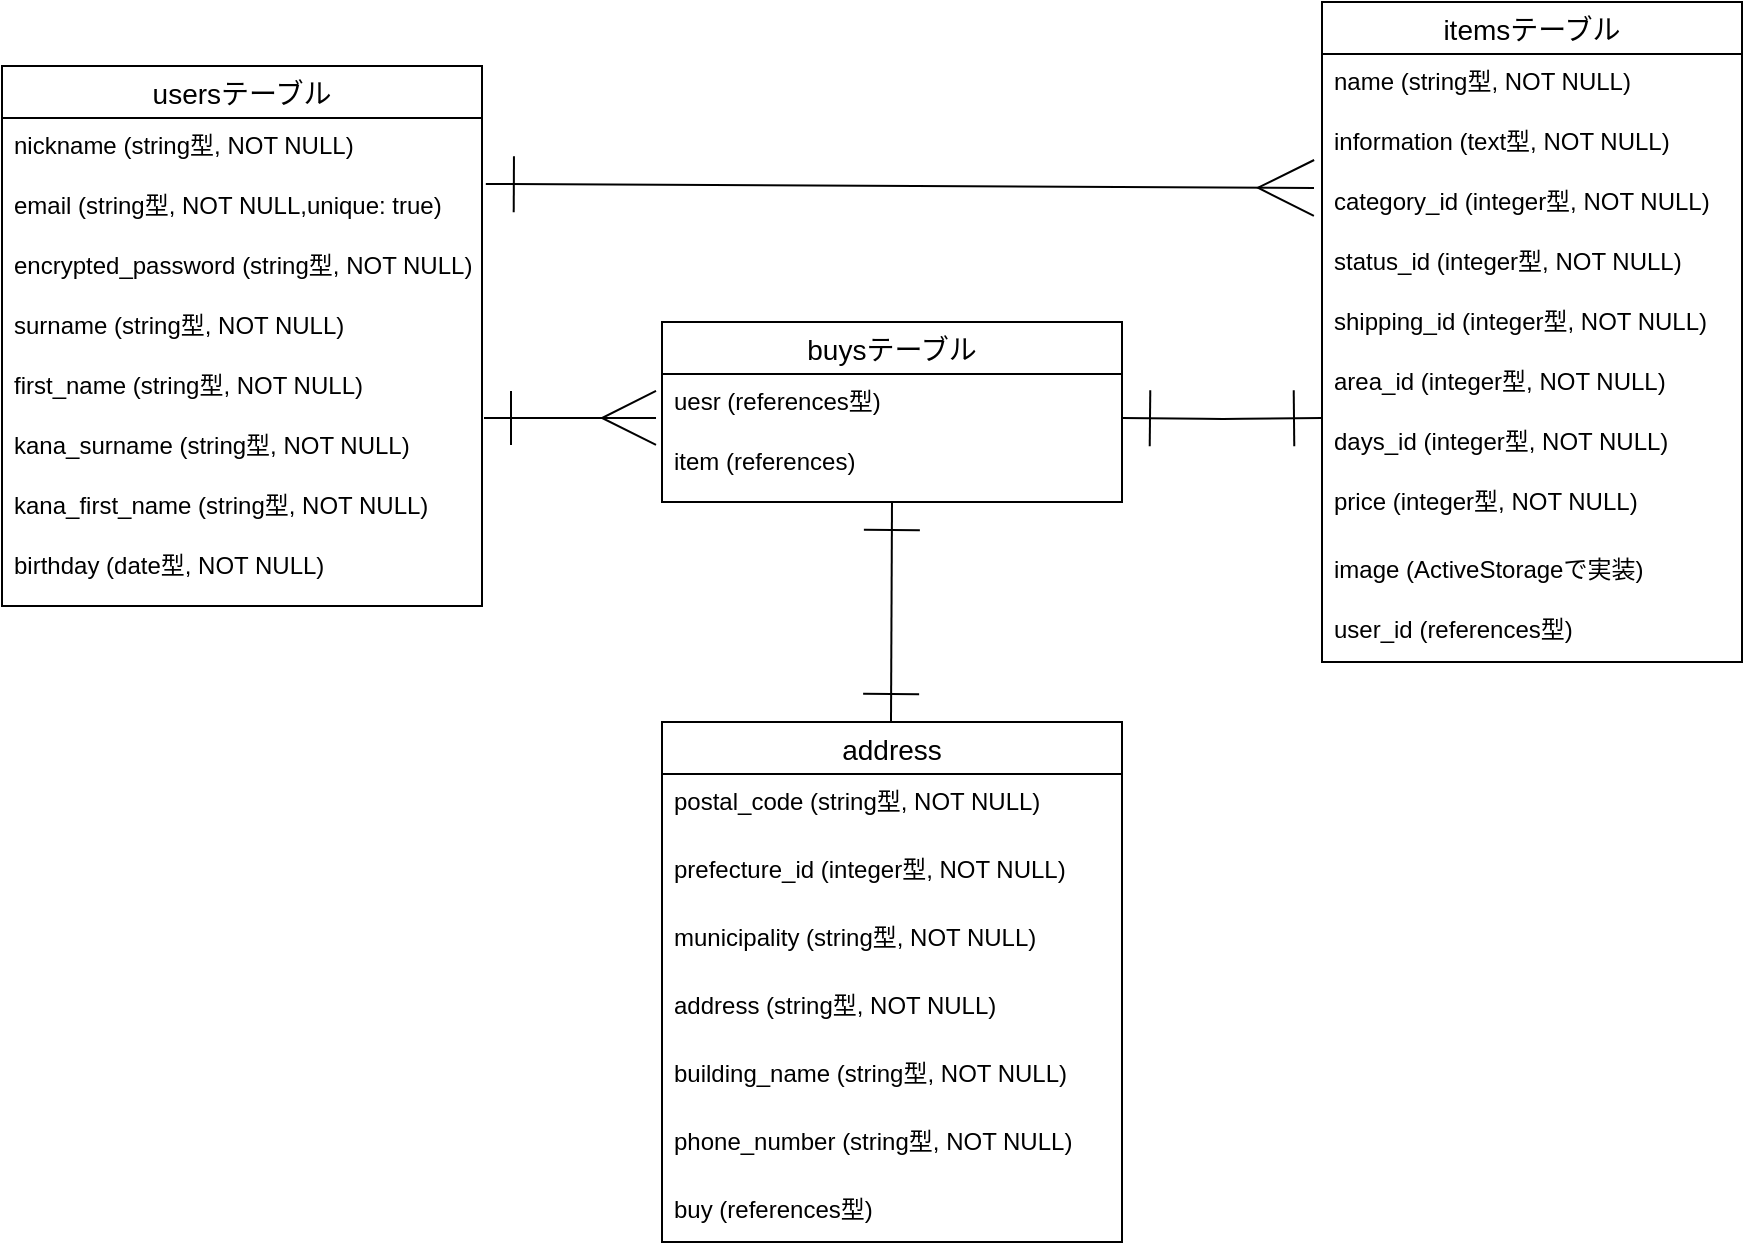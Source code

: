 <mxfile>
    <diagram id="mZocw0sP2FYobTjbVjlg" name="ページ1">
        <mxGraphModel dx="1614" dy="680" grid="1" gridSize="10" guides="1" tooltips="1" connect="1" arrows="1" fold="1" page="1" pageScale="1" pageWidth="827" pageHeight="1169" math="0" shadow="0">
            <root>
                <mxCell id="0"/>
                <mxCell id="1" parent="0"/>
                <mxCell id="2" value="usersテーブル" style="swimlane;fontStyle=0;childLayout=stackLayout;horizontal=1;startSize=26;horizontalStack=0;resizeParent=1;resizeParentMax=0;resizeLast=0;collapsible=1;marginBottom=0;align=center;fontSize=14;" parent="1" vertex="1">
                    <mxGeometry x="-60" y="152" width="240" height="270" as="geometry">
                        <mxRectangle x="90" y="240" width="120" height="26" as="alternateBounds"/>
                    </mxGeometry>
                </mxCell>
                <mxCell id="3" value="nickname (string型, NOT NULL)&#10;&#10;&#10;" style="text;strokeColor=none;fillColor=none;spacingLeft=4;spacingRight=4;overflow=hidden;rotatable=0;points=[[0,0.5],[1,0.5]];portConstraint=eastwest;fontSize=12;" parent="2" vertex="1">
                    <mxGeometry y="26" width="240" height="30" as="geometry"/>
                </mxCell>
                <mxCell id="4" value="email (string型, NOT NULL,unique: true)" style="text;strokeColor=none;fillColor=none;spacingLeft=4;spacingRight=4;overflow=hidden;rotatable=0;points=[[0,0.5],[1,0.5]];portConstraint=eastwest;fontSize=12;" parent="2" vertex="1">
                    <mxGeometry y="56" width="240" height="30" as="geometry"/>
                </mxCell>
                <mxCell id="20" value="encrypted_password (string型, NOT NULL)" style="text;strokeColor=none;fillColor=none;spacingLeft=4;spacingRight=4;overflow=hidden;rotatable=0;points=[[0,0.5],[1,0.5]];portConstraint=eastwest;fontSize=12;" parent="2" vertex="1">
                    <mxGeometry y="86" width="240" height="30" as="geometry"/>
                </mxCell>
                <mxCell id="21" value="surname (string型, NOT NULL)" style="text;strokeColor=none;fillColor=none;spacingLeft=4;spacingRight=4;overflow=hidden;rotatable=0;points=[[0,0.5],[1,0.5]];portConstraint=eastwest;fontSize=12;" parent="2" vertex="1">
                    <mxGeometry y="116" width="240" height="30" as="geometry"/>
                </mxCell>
                <mxCell id="63" value="first_name (string型, NOT NULL)" style="text;strokeColor=none;fillColor=none;spacingLeft=4;spacingRight=4;overflow=hidden;rotatable=0;points=[[0,0.5],[1,0.5]];portConstraint=eastwest;fontSize=12;" vertex="1" parent="2">
                    <mxGeometry y="146" width="240" height="30" as="geometry"/>
                </mxCell>
                <mxCell id="62" value="kana_surname (string型, NOT NULL)" style="text;strokeColor=none;fillColor=none;spacingLeft=4;spacingRight=4;overflow=hidden;rotatable=0;points=[[0,0.5],[1,0.5]];portConstraint=eastwest;fontSize=12;" vertex="1" parent="2">
                    <mxGeometry y="176" width="240" height="30" as="geometry"/>
                </mxCell>
                <mxCell id="22" value="kana_first_name (string型, NOT NULL)" style="text;strokeColor=none;fillColor=none;spacingLeft=4;spacingRight=4;overflow=hidden;rotatable=0;points=[[0,0.5],[1,0.5]];portConstraint=eastwest;fontSize=12;" parent="2" vertex="1">
                    <mxGeometry y="206" width="240" height="30" as="geometry"/>
                </mxCell>
                <mxCell id="5" value="birthday (date型, NOT NULL)" style="text;strokeColor=none;fillColor=none;spacingLeft=4;spacingRight=4;overflow=hidden;rotatable=0;points=[[0,0.5],[1,0.5]];portConstraint=eastwest;fontSize=12;" parent="2" vertex="1">
                    <mxGeometry y="236" width="240" height="34" as="geometry"/>
                </mxCell>
                <mxCell id="6" value="itemsテーブル" style="swimlane;fontStyle=0;childLayout=stackLayout;horizontal=1;startSize=26;horizontalStack=0;resizeParent=1;resizeParentMax=0;resizeLast=0;collapsible=1;marginBottom=0;align=center;fontSize=14;" parent="1" vertex="1">
                    <mxGeometry x="600" y="120" width="210" height="330" as="geometry"/>
                </mxCell>
                <mxCell id="7" value="name (string型, NOT NULL)" style="text;strokeColor=none;fillColor=none;spacingLeft=4;spacingRight=4;overflow=hidden;rotatable=0;points=[[0,0.5],[1,0.5]];portConstraint=eastwest;fontSize=12;" parent="6" vertex="1">
                    <mxGeometry y="26" width="210" height="30" as="geometry"/>
                </mxCell>
                <mxCell id="8" value="information (text型, NOT NULL)&#10;&#10;" style="text;strokeColor=none;fillColor=none;spacingLeft=4;spacingRight=4;overflow=hidden;rotatable=0;points=[[0,0.5],[1,0.5]];portConstraint=eastwest;fontSize=12;" parent="6" vertex="1">
                    <mxGeometry y="56" width="210" height="30" as="geometry"/>
                </mxCell>
                <mxCell id="24" value="category_id (integer型, NOT NULL)" style="text;strokeColor=none;fillColor=none;spacingLeft=4;spacingRight=4;overflow=hidden;rotatable=0;points=[[0,0.5],[1,0.5]];portConstraint=eastwest;fontSize=12;" parent="6" vertex="1">
                    <mxGeometry y="86" width="210" height="30" as="geometry"/>
                </mxCell>
                <mxCell id="25" value="status_id (integer型, NOT NULL)" style="text;strokeColor=none;fillColor=none;spacingLeft=4;spacingRight=4;overflow=hidden;rotatable=0;points=[[0,0.5],[1,0.5]];portConstraint=eastwest;fontSize=12;" parent="6" vertex="1">
                    <mxGeometry y="116" width="210" height="30" as="geometry"/>
                </mxCell>
                <mxCell id="26" value="shipping_id (integer型, NOT NULL)" style="text;strokeColor=none;fillColor=none;spacingLeft=4;spacingRight=4;overflow=hidden;rotatable=0;points=[[0,0.5],[1,0.5]];portConstraint=eastwest;fontSize=12;" parent="6" vertex="1">
                    <mxGeometry y="146" width="210" height="30" as="geometry"/>
                </mxCell>
                <mxCell id="27" value="area_id (integer型, NOT NULL)" style="text;strokeColor=none;fillColor=none;spacingLeft=4;spacingRight=4;overflow=hidden;rotatable=0;points=[[0,0.5],[1,0.5]];portConstraint=eastwest;fontSize=12;" parent="6" vertex="1">
                    <mxGeometry y="176" width="210" height="30" as="geometry"/>
                </mxCell>
                <mxCell id="28" value="days_id (integer型, NOT NULL)" style="text;strokeColor=none;fillColor=none;spacingLeft=4;spacingRight=4;overflow=hidden;rotatable=0;points=[[0,0.5],[1,0.5]];portConstraint=eastwest;fontSize=12;" parent="6" vertex="1">
                    <mxGeometry y="206" width="210" height="30" as="geometry"/>
                </mxCell>
                <mxCell id="9" value="price (integer型, NOT NULL)" style="text;strokeColor=none;fillColor=none;spacingLeft=4;spacingRight=4;overflow=hidden;rotatable=0;points=[[0,0.5],[1,0.5]];portConstraint=eastwest;fontSize=12;" parent="6" vertex="1">
                    <mxGeometry y="236" width="210" height="34" as="geometry"/>
                </mxCell>
                <mxCell id="48" value="image (ActiveStorageで実装)" style="text;strokeColor=none;fillColor=none;spacingLeft=4;spacingRight=4;overflow=hidden;rotatable=0;points=[[0,0.5],[1,0.5]];portConstraint=eastwest;fontSize=12;" parent="6" vertex="1">
                    <mxGeometry y="270" width="210" height="30" as="geometry"/>
                </mxCell>
                <mxCell id="51" value="user_id (references型)" style="text;strokeColor=none;fillColor=none;spacingLeft=4;spacingRight=4;overflow=hidden;rotatable=0;points=[[0,0.5],[1,0.5]];portConstraint=eastwest;fontSize=12;" parent="6" vertex="1">
                    <mxGeometry y="300" width="210" height="30" as="geometry"/>
                </mxCell>
                <mxCell id="10" value="buysテーブル" style="swimlane;fontStyle=0;childLayout=stackLayout;horizontal=1;startSize=26;horizontalStack=0;resizeParent=1;resizeParentMax=0;resizeLast=0;collapsible=1;marginBottom=0;align=center;fontSize=14;" parent="1" vertex="1">
                    <mxGeometry x="270" y="280" width="230" height="90" as="geometry"/>
                </mxCell>
                <mxCell id="12" value="uesr (references型)" style="text;strokeColor=none;fillColor=none;spacingLeft=4;spacingRight=4;overflow=hidden;rotatable=0;points=[[0,0.5],[1,0.5]];portConstraint=eastwest;fontSize=12;" parent="10" vertex="1">
                    <mxGeometry y="26" width="230" height="30" as="geometry"/>
                </mxCell>
                <mxCell id="30" value="item (references)" style="text;strokeColor=none;fillColor=none;spacingLeft=4;spacingRight=4;overflow=hidden;rotatable=0;points=[[0,0.5],[1,0.5]];portConstraint=eastwest;fontSize=12;" parent="10" vertex="1">
                    <mxGeometry y="56" width="230" height="34" as="geometry"/>
                </mxCell>
                <mxCell id="52" value="address" style="swimlane;fontStyle=0;childLayout=stackLayout;horizontal=1;startSize=26;horizontalStack=0;resizeParent=1;resizeParentMax=0;resizeLast=0;collapsible=1;marginBottom=0;align=center;fontSize=14;" vertex="1" parent="1">
                    <mxGeometry x="270" y="480" width="230" height="260" as="geometry"/>
                </mxCell>
                <mxCell id="31" value="postal_code (string型, NOT NULL)" style="text;strokeColor=none;fillColor=none;spacingLeft=4;spacingRight=4;overflow=hidden;rotatable=0;points=[[0,0.5],[1,0.5]];portConstraint=eastwest;fontSize=12;" parent="52" vertex="1">
                    <mxGeometry y="26" width="230" height="34" as="geometry"/>
                </mxCell>
                <mxCell id="32" value="prefecture_id (integer型, NOT NULL)" style="text;strokeColor=none;fillColor=none;spacingLeft=4;spacingRight=4;overflow=hidden;rotatable=0;points=[[0,0.5],[1,0.5]];portConstraint=eastwest;fontSize=12;" parent="52" vertex="1">
                    <mxGeometry y="60" width="230" height="34" as="geometry"/>
                </mxCell>
                <mxCell id="34" value="municipality (string型, NOT NULL)" style="text;strokeColor=none;fillColor=none;spacingLeft=4;spacingRight=4;overflow=hidden;rotatable=0;points=[[0,0.5],[1,0.5]];portConstraint=eastwest;fontSize=12;" parent="52" vertex="1">
                    <mxGeometry y="94" width="230" height="34" as="geometry"/>
                </mxCell>
                <mxCell id="33" value="address (string型, NOT NULL)" style="text;strokeColor=none;fillColor=none;spacingLeft=4;spacingRight=4;overflow=hidden;rotatable=0;points=[[0,0.5],[1,0.5]];portConstraint=eastwest;fontSize=12;" parent="52" vertex="1">
                    <mxGeometry y="128" width="230" height="34" as="geometry"/>
                </mxCell>
                <mxCell id="35" value="building_name (string型, NOT NULL)" style="text;strokeColor=none;fillColor=none;spacingLeft=4;spacingRight=4;overflow=hidden;rotatable=0;points=[[0,0.5],[1,0.5]];portConstraint=eastwest;fontSize=12;" parent="52" vertex="1">
                    <mxGeometry y="162" width="230" height="34" as="geometry"/>
                </mxCell>
                <mxCell id="13" value="phone_number (string型, NOT NULL)" style="text;strokeColor=none;fillColor=none;spacingLeft=4;spacingRight=4;overflow=hidden;rotatable=0;points=[[0,0.5],[1,0.5]];portConstraint=eastwest;fontSize=12;" parent="52" vertex="1">
                    <mxGeometry y="196" width="230" height="34" as="geometry"/>
                </mxCell>
                <mxCell id="69" value="buy (references型)" style="text;strokeColor=none;fillColor=none;spacingLeft=4;spacingRight=4;overflow=hidden;rotatable=0;points=[[0,0.5],[1,0.5]];portConstraint=eastwest;fontSize=12;" vertex="1" parent="52">
                    <mxGeometry y="230" width="230" height="30" as="geometry"/>
                </mxCell>
                <mxCell id="58" value="" style="fontSize=12;html=1;endArrow=ERone;startArrow=ERone;startSize=26;endSize=26;startFill=0;endFill=0;edgeStyle=orthogonalEdgeStyle;entryX=0;entryY=0.067;entryDx=0;entryDy=0;entryPerimeter=0;" edge="1" parent="1" target="28">
                    <mxGeometry width="100" height="100" relative="1" as="geometry">
                        <mxPoint x="500" y="328" as="sourcePoint"/>
                        <mxPoint x="670" y="470" as="targetPoint"/>
                    </mxGeometry>
                </mxCell>
                <mxCell id="66" value="" style="fontSize=12;html=1;endArrow=ERmany;startSize=26;endSize=26;startArrow=ERone;startFill=0;entryX=-0.019;entryY=0.233;entryDx=0;entryDy=0;entryPerimeter=0;exitX=1.008;exitY=0.1;exitDx=0;exitDy=0;exitPerimeter=0;" edge="1" parent="1" source="4" target="24">
                    <mxGeometry width="100" height="100" relative="1" as="geometry">
                        <mxPoint x="294" y="212" as="sourcePoint"/>
                        <mxPoint x="414" y="140" as="targetPoint"/>
                    </mxGeometry>
                </mxCell>
                <mxCell id="67" value="" style="fontSize=12;html=1;endArrow=ERmany;endSize=25;endFill=0;startArrow=ERone;startFill=0;startSize=25;entryX=-0.013;entryY=0.733;entryDx=0;entryDy=0;entryPerimeter=0;" edge="1" parent="1" target="12">
                    <mxGeometry width="100" height="100" relative="1" as="geometry">
                        <mxPoint x="181" y="328" as="sourcePoint"/>
                        <mxPoint x="260" y="330" as="targetPoint"/>
                        <Array as="points"/>
                    </mxGeometry>
                </mxCell>
                <mxCell id="70" value="" style="fontSize=12;html=1;endArrow=ERone;startArrow=ERone;startSize=26;endSize=26;endFill=0;startFill=0;" edge="1" parent="1">
                    <mxGeometry width="100" height="100" relative="1" as="geometry">
                        <mxPoint x="384.5" y="480" as="sourcePoint"/>
                        <mxPoint x="385" y="370" as="targetPoint"/>
                    </mxGeometry>
                </mxCell>
            </root>
        </mxGraphModel>
    </diagram>
</mxfile>